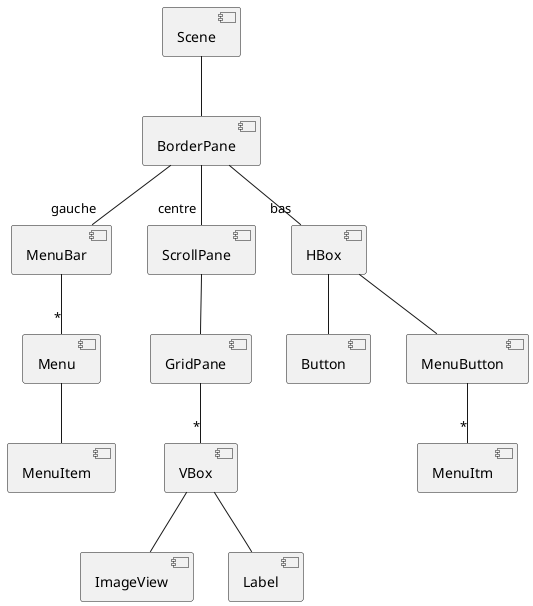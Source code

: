 @startuml
'https://plantuml.com/component-diagram

[Scene] -- [BorderPane]

[BorderPane] --"gauche" [MenuBar]
[MenuBar] --"*" [Menu]
[Menu] -- [MenuItem]

[BorderPane] --"centre" [ScrollPane]
[ScrollPane] -- [GridPane]
[GridPane] --"*" [VBox]
[VBox] -- [ImageView]
[VBox] -- [Label]

[BorderPane] --"bas" [HBox]
[HBox] -- [Button]
[HBox] -- [MenuButton]
[MenuButton] --"*" [MenuItm]

@enduml